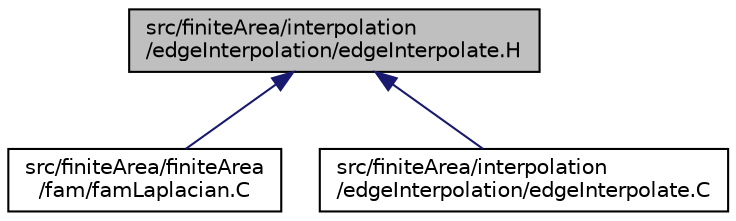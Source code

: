 digraph "src/finiteArea/interpolation/edgeInterpolation/edgeInterpolate.H"
{
  bgcolor="transparent";
  edge [fontname="Helvetica",fontsize="10",labelfontname="Helvetica",labelfontsize="10"];
  node [fontname="Helvetica",fontsize="10",shape=record];
  Node1 [label="src/finiteArea/interpolation\l/edgeInterpolation/edgeInterpolate.H",height=0.2,width=0.4,color="black", fillcolor="grey75", style="filled" fontcolor="black"];
  Node1 -> Node2 [dir="back",color="midnightblue",fontsize="10",style="solid",fontname="Helvetica"];
  Node2 [label="src/finiteArea/finiteArea\l/fam/famLaplacian.C",height=0.2,width=0.4,color="black",URL="$famLaplacian_8C.html"];
  Node1 -> Node3 [dir="back",color="midnightblue",fontsize="10",style="solid",fontname="Helvetica"];
  Node3 [label="src/finiteArea/interpolation\l/edgeInterpolation/edgeInterpolate.C",height=0.2,width=0.4,color="black",URL="$edgeInterpolate_8C.html"];
}
